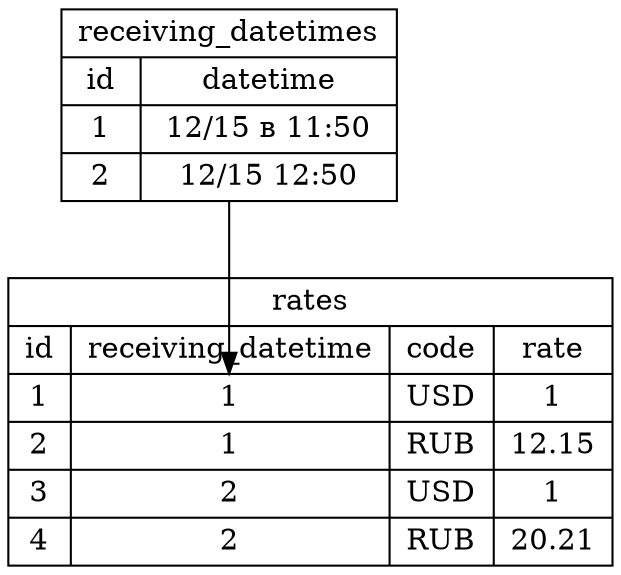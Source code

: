 /*
Database architecture.
*/

digraph Database {
    rates [shape=record, label="{rates|{
        {id|1|2|3|4}|
        {receiving_datetime|<receiving_datetime_id> 1|1|2|2}|
        {code|USD|RUB|USD|RUB}|
        {rate|1|12.15|1|20.21}
    }}"];
    receiving_datetimes [shape=record, label="{receiving_datetimes|{
        {id|1|2}|
        {datetime|12/15 в 11:50|12/15 12:50}
    }}"];

    receiving_datetimes -> rates:receiving_datetime_id;
}
